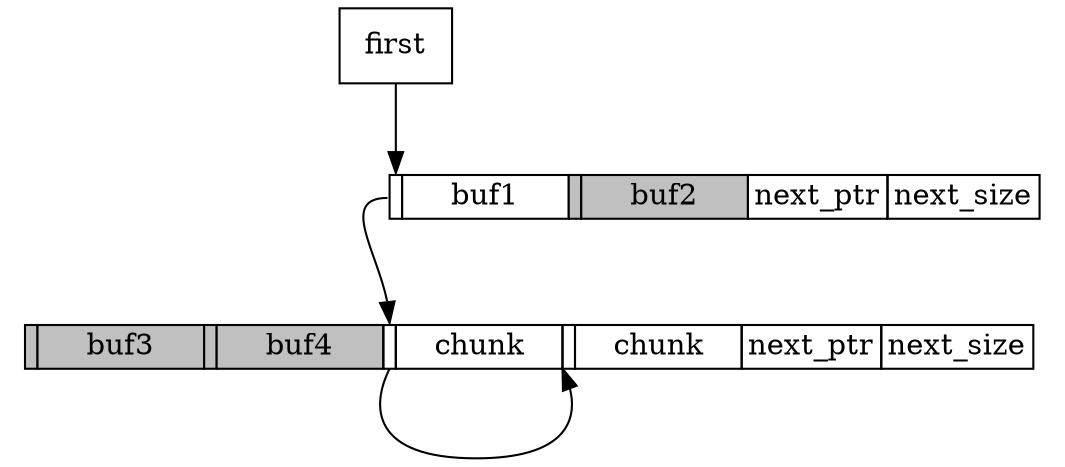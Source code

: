 digraph structs {
    node [shape=plaintext]

    block1 [label=<
        <table border="0" cellborder="1" cellspacing="0">
            <tr>
                <td port="f1.0"></td>
                <td port="f1" width="80">buf1</td>
                <td bgcolor="gray" port="f2.0"></td>
                <td bgcolor="gray" port="f2" width="80">buf2</td>
                <td port="f3">next_ptr</td>
                <td>next_size</td>
            </tr>
        </table>
    >];

    block2 [label=<
        <table border="0" cellborder="1" cellspacing="0">
            <tr>
                <td bgcolor="gray" port="f1.0"></td>
                <td bgcolor="gray" port="f1" width="80">buf3</td>
                <td bgcolor="gray" port="f2.0"></td>
                <td bgcolor="gray" port="f2" width="80">buf4</td>
                <td port="f3.0"></td>
                <td port="f3" width="80">chunk</td>
                <td port="f4.0"></td>
                <td port="f4" width="80">chunk</td>
                <td port="f5">next_ptr</td>
                <td>next_size</td>
            </tr>
        </table>
    >];

    first [shape="box", label="first"]

    first -> block1:"f1.0";
block1:"f1.0":w -> block2:"f3.0";
block2:"f3.0":s -> block2:"f4.0":sw;

}

